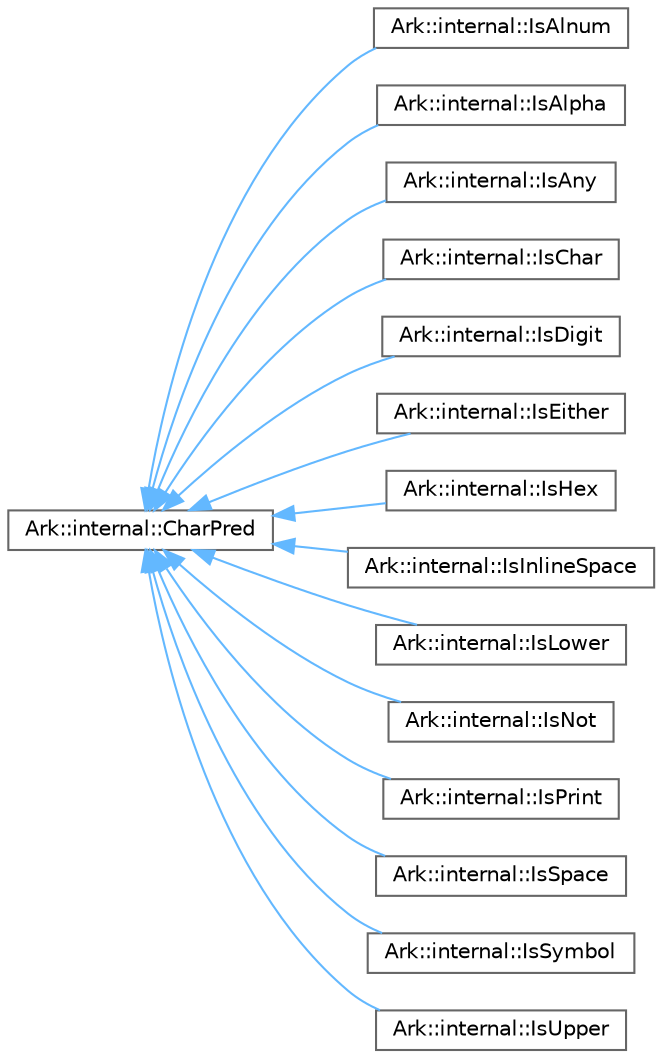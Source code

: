 digraph "Graphical Class Hierarchy"
{
 // INTERACTIVE_SVG=YES
 // LATEX_PDF_SIZE
  bgcolor="transparent";
  edge [fontname=Helvetica,fontsize=10,labelfontname=Helvetica,labelfontsize=10];
  node [fontname=Helvetica,fontsize=10,shape=box,height=0.2,width=0.4];
  rankdir="LR";
  Node0 [label="Ark::internal::CharPred",height=0.2,width=0.4,color="grey40", fillcolor="white", style="filled",URL="$d0/d86/structArk_1_1internal_1_1CharPred.html",tooltip=" "];
  Node0 -> Node1 [dir="back",color="steelblue1",style="solid"];
  Node1 [label="Ark::internal::IsAlnum",height=0.2,width=0.4,color="grey40", fillcolor="white", style="filled",URL="$d6/dd4/structArk_1_1internal_1_1IsAlnum.html",tooltip=" "];
  Node0 -> Node2 [dir="back",color="steelblue1",style="solid"];
  Node2 [label="Ark::internal::IsAlpha",height=0.2,width=0.4,color="grey40", fillcolor="white", style="filled",URL="$d1/d0f/structArk_1_1internal_1_1IsAlpha.html",tooltip=" "];
  Node0 -> Node3 [dir="back",color="steelblue1",style="solid"];
  Node3 [label="Ark::internal::IsAny",height=0.2,width=0.4,color="grey40", fillcolor="white", style="filled",URL="$d7/dfe/structArk_1_1internal_1_1IsAny.html",tooltip=" "];
  Node0 -> Node4 [dir="back",color="steelblue1",style="solid"];
  Node4 [label="Ark::internal::IsChar",height=0.2,width=0.4,color="grey40", fillcolor="white", style="filled",URL="$d1/daf/structArk_1_1internal_1_1IsChar.html",tooltip=" "];
  Node0 -> Node5 [dir="back",color="steelblue1",style="solid"];
  Node5 [label="Ark::internal::IsDigit",height=0.2,width=0.4,color="grey40", fillcolor="white", style="filled",URL="$da/d0d/structArk_1_1internal_1_1IsDigit.html",tooltip=" "];
  Node0 -> Node6 [dir="back",color="steelblue1",style="solid"];
  Node6 [label="Ark::internal::IsEither",height=0.2,width=0.4,color="grey40", fillcolor="white", style="filled",URL="$da/d07/structArk_1_1internal_1_1IsEither.html",tooltip=" "];
  Node0 -> Node7 [dir="back",color="steelblue1",style="solid"];
  Node7 [label="Ark::internal::IsHex",height=0.2,width=0.4,color="grey40", fillcolor="white", style="filled",URL="$da/dbf/structArk_1_1internal_1_1IsHex.html",tooltip=" "];
  Node0 -> Node8 [dir="back",color="steelblue1",style="solid"];
  Node8 [label="Ark::internal::IsInlineSpace",height=0.2,width=0.4,color="grey40", fillcolor="white", style="filled",URL="$d7/dc3/structArk_1_1internal_1_1IsInlineSpace.html",tooltip=" "];
  Node0 -> Node9 [dir="back",color="steelblue1",style="solid"];
  Node9 [label="Ark::internal::IsLower",height=0.2,width=0.4,color="grey40", fillcolor="white", style="filled",URL="$d8/d62/structArk_1_1internal_1_1IsLower.html",tooltip=" "];
  Node0 -> Node10 [dir="back",color="steelblue1",style="solid"];
  Node10 [label="Ark::internal::IsNot",height=0.2,width=0.4,color="grey40", fillcolor="white", style="filled",URL="$dd/d27/structArk_1_1internal_1_1IsNot.html",tooltip=" "];
  Node0 -> Node11 [dir="back",color="steelblue1",style="solid"];
  Node11 [label="Ark::internal::IsPrint",height=0.2,width=0.4,color="grey40", fillcolor="white", style="filled",URL="$db/df6/structArk_1_1internal_1_1IsPrint.html",tooltip=" "];
  Node0 -> Node12 [dir="back",color="steelblue1",style="solid"];
  Node12 [label="Ark::internal::IsSpace",height=0.2,width=0.4,color="grey40", fillcolor="white", style="filled",URL="$dc/df7/structArk_1_1internal_1_1IsSpace.html",tooltip=" "];
  Node0 -> Node13 [dir="back",color="steelblue1",style="solid"];
  Node13 [label="Ark::internal::IsSymbol",height=0.2,width=0.4,color="grey40", fillcolor="white", style="filled",URL="$de/d0c/structArk_1_1internal_1_1IsSymbol.html",tooltip=" "];
  Node0 -> Node14 [dir="back",color="steelblue1",style="solid"];
  Node14 [label="Ark::internal::IsUpper",height=0.2,width=0.4,color="grey40", fillcolor="white", style="filled",URL="$dc/d27/structArk_1_1internal_1_1IsUpper.html",tooltip=" "];
}
